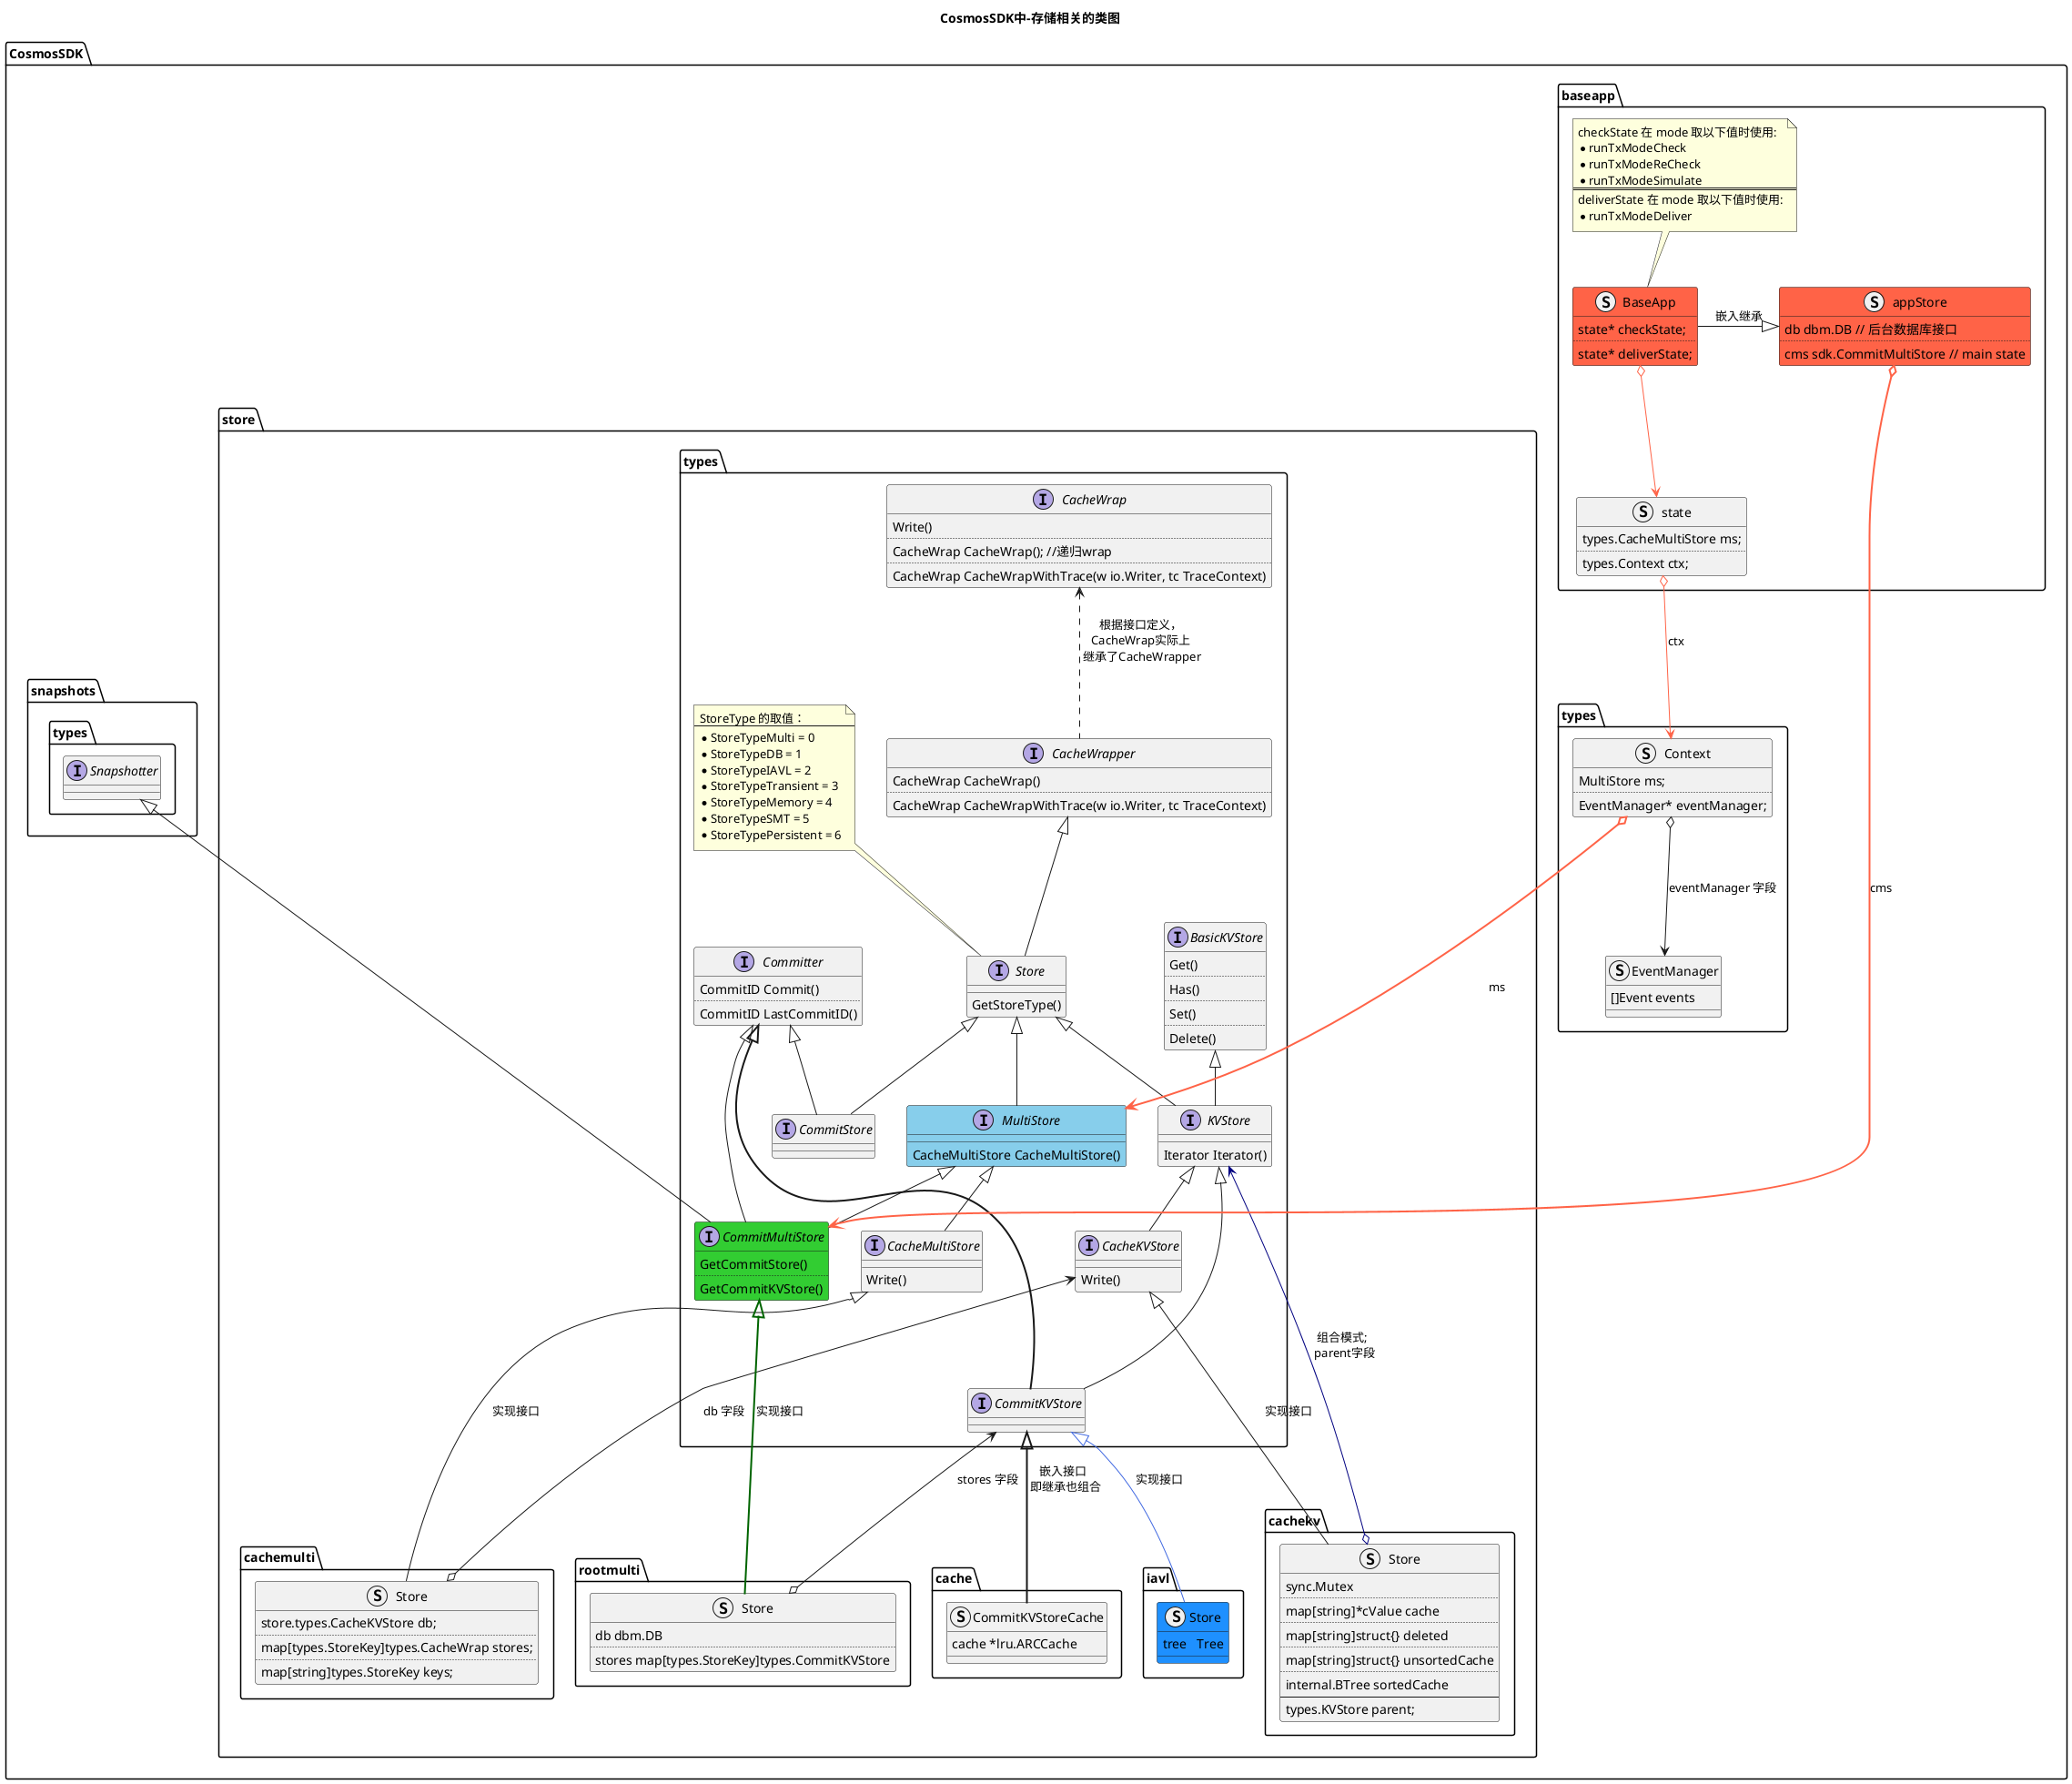 @startuml 1.CosmosSDK中-存储相关的类图
    title
        CosmosSDK中-存储相关的类图
    end title

    namespace CosmosSDK {
        namespace baseapp {
            struct appStore #Tomato {
                db dbm.DB // 后台数据库接口
                ....
                cms sdk.CommitMultiStore // main state
            }
            struct BaseApp #Tomato {
                state* checkState;
                ....
                state* deliverState;
            }
            note top of BaseApp 
                checkState 在 mode 取以下值时使用:
                * runTxModeCheck
                * runTxModeReCheck
                * runTxModeSimulate
                ====
                deliverState 在 mode 取以下值时使用:
                * runTxModeDeliver
            end note 
            appStore <|- BaseApp : 嵌入继承

            struct state {
                types.CacheMultiStore ms;
                ....
                types.Context ctx;
            }

            BaseApp o-[#Tomato]-> state
        } 
        'end baseapp


        namespace types {
            struct Context {
                MultiStore ms;
                ....
                EventManager* eventManager;
            }

            struct EventManager {
                []Event events
            }
            Context o--> EventManager : eventManager 字段
        }
        'end types

        namespace snapshots.types {
            interface Snapshotter
        }

        namespace store {

            namespace types {

                interface CacheWrap {
                    Write()
                    ....
                    CacheWrap CacheWrap(); //递归wrap
                    ....
                    CacheWrap CacheWrapWithTrace(w io.Writer, tc TraceContext)
                }

                interface CacheWrapper {
                    CacheWrap CacheWrap()
                    ....
                    CacheWrap CacheWrapWithTrace(w io.Writer, tc TraceContext)
                }
                CacheWrapper .up.> CacheWrap : 根据接口定义，\n CacheWrap实际上 \n 继承了CacheWrapper


                ' "第一级基础接口"
                note as StoreType 
                    StoreType 的取值：
                    ----
                    * StoreTypeMulti = 0
                    * StoreTypeDB = 1
                    * StoreTypeIAVL = 2
                    * StoreTypeTransient = 3
                    * StoreTypeMemory = 4
                    * StoreTypeSMT = 5
                    * StoreTypePersistent = 6
                end note 
                interface Store {
                    GetStoreType()
                }
                CacheWrapper <|-- Store
                StoreType <-- Store

                interface BasicKVStore {
                    Get()
                    ....
                    Has()
                    ....
                    Set()
                    ....
                    Delete()
                }
                interface Committer {
                    CommitID Commit()
                    ....
                    CommitID LastCommitID()
                }
                ' end 第一级基础接口

                ' 第二级基础接口
                interface MultiStore #SkyBlue {
                    CacheMultiStore CacheMultiStore()
                }
                Store <|-- MultiStore

                interface KVStore {
                    Iterator Iterator()
                }
                Store <|-- KVStore
                BasicKVStore <|-- KVStore

                interface CommitStore
                Committer <|-- CommitStore
                Store <|-- CommitStore
                ' end 第二级基础接口


                interface CacheMultiStore {
                    Write()
                }
                MultiStore <|-- CacheMultiStore



                interface CommitMultiStore #LimeGreen {
                    GetCommitStore()
                    ....
                    GetCommitKVStore()
                }
                MultiStore <|-- CommitMultiStore
                Committer <|--- CommitMultiStore



                interface CacheKVStore {
                    Write()
                }
                KVStore <|-- CacheKVStore

                interface CommitKVStore {
                }
                KVStore <|--- CommitKVStore
                Committer <|---[thickness=2]- CommitKVStore
            }

            namespace cachekv {
                struct Store {
                    sync.Mutex
                    ....
                    map[string]*cValue cache
                    ....
                    map[string]struct{} deleted
                    ....
                    map[string]struct{} unsortedCache
                    ....
                    internal.BTree sortedCache
                    ----
                    types.KVStore parent;
                }

            }
            types.CacheKVStore <|--- cachekv.Store : 实现接口
            cachekv.Store o--[#Navy,thickness=1]--> types.KVStore : 组合模式; \n parent字段

            namespace cachemulti {
                struct Store {
                    store.types.CacheKVStore db;
                    ....
                    map[types.StoreKey]types.CacheWrap stores;
                    ....
                    map[string]types.StoreKey keys;
                }
            }
            types.CacheMultiStore <|--- cachemulti.Store : 实现接口
            cachemulti.Store o---> types.CacheKVStore : db 字段


            namespace rootmulti {
                struct Store {
                    db dbm.DB
                    ....
                    stores map[types.StoreKey]types.CommitKVStore
                }
            }
            types.CommitMultiStore <|-[#DarkGreen,thickness=2]-- rootmulti.Store : 实现接口
            rootmulti.Store o---> types.CommitKVStore : stores 字段

            namespace cache {
                struct CommitKVStoreCache {
                    cache *lru.ARCCache
                }
            }
            types.CommitKVStore <|-- cache.CommitKVStoreCache #line.bold : 嵌入接口 \n 即继承也组合

            namespace iavl {
                struct Store #DodgerBlue {
                    tree   Tree
                }
            }
            types.CommitKVStore <|-- iavl.Store #line:RoyalBlue : 实现接口
        }
        'end store

        snapshots.types.Snapshotter <|---- store.types.CommitMultiStore
        baseapp.state o-[#Tomato]-> types.Context : ctx
        baseapp.appStore o--[#Tomato,thickness=2]-> store.types.CommitMultiStore : cms
        types.Context o--[#Tomato,thickness=2]-> store.types.MultiStore : ms

    }


@enduml


@startuml 2. CosmosSDK中-存储相关的对象图
    title
        CosmosSDK中-存储相关的对象图
        节点初始化完成时的状态
    end title

    database db [
        =leveldb
        ----
    ]

    object BaseApp {
        <color:DarkGreen>//嵌入 appStore 得到的字段</color>
        ....
        db
        ....
        cms
        ....
        interBlockCache sdk.MultiStorePersistentCache
        ====
        deliverState *state
        ....
        checkState *state
        ----
    }

    BaseApp o---> db : db 字段


    namespace Ethermint {
        object EthermintApp {

        }        
    }

    BaseApp <|- EthermintApp


    namespace store {
        namespace rootmulti {
            object "Store" as rootmultiStore {
                =永久存储
                ====
                db dbm.DB
                ....
                stores map[types.StoreKey]types.CommitKVStore
                ....
                interBlockCache types.MultiStorePersistentCache
            }
            BaseApp *--> rootmultiStore : cms 字段
            rootmultiStore o---> db : db 字段
        }
        
        namespace iavl {
            object "Store" as iavlStore{
                tree
                ....
                logger
            }
        }

        namespace cache {
            object CommitKVStoreCacheManager {
                size; //初始值为1000
                ----
                caches    map[string]types.CommitKVStore
            }

            object CommitKVStoreCache {
                CommitKVStore: store
                ....
                cache: cache, // = lru.NewARC(int(size))
            }

            CommitKVStoreCacheManager o--> CommitKVStoreCache : store字段
        }

        note as BaseApp_2_cache_CommitKVStoreCacheManager
            BaseApp.interBlockCache 字段
            app.toml 中 inter-block-cache=true 时
            会创建 CommitKVStoreCacheManager 对象
        end note 
        BaseApp o-- BaseApp_2_cache_CommitKVStoreCacheManager
        BaseApp_2_cache_CommitKVStoreCacheManager --> CommitKVStoreCacheManager 

        CommitKVStoreCache o--> iavlStore : store 字段


        rootmultiStore o--> cache.CommitKVStoreCacheManager : interBlockCache 字段


        note as rootmultiStore_stores_expand
            stores 字段是一个 Map, 它的 value 字段会存放多种类型的对象
            1. CommitKVStoreCache 包装 后的  iavl.Store
            2. transient.Store
            3. mem.Store
        end note 
        rootmultiStore o-- rootmultiStore_stores_expand : stores 字段

        rootmultiStore_stores_expand ---> CommitKVStoreCache 
    }

@enduml

@startuml 3.BaseApp中存储相关对象的初始化流程
    title 
        BaseApp中存储相关对象的初始化流程
    end title

    box Ethermint
        participant "<object>🎁️ \n package server 中 \n StartCmd 函数 \n 返回的 cobra.Command 对象" as StartCmd
        participant "<package>📦️ \n package server" as server

        participant "<struct>🚧 \n package main 中 \n appCreator \n 它的实例在NewRootCmd函数中创建\n 它的实例没有专门存储" as appCreator

        participant "<package>📦️ \n package app" as app
    end box 


    box CosmosSDK
        participant "<package>📦️ \n package server" as cosmosServer

        participant "<package>📦️ \n package baseapp" as baseapp
        participant "<struct>🚧 \n package baseapp \n BaseApp 结构体" as baseapp_BaseApp

        participant "<package>📦️ \n package store" as store
        participant "<package>📦️ \n package store/rootmulti" as rootmulti
        participant "<struct>🚧 \n package store/rootmulti \n Store 结构体" as cms

        participant "<struct>🚧 \n package store/cache \n CommitKVStoreCacheManager 结构体" as CommitKVStoreCacheManager

        participant "<package>📦️ \n package store/iavl" as iavl

        participant "<package>📦️ \n package store/transient" as transient

        participant "<package>📦️ \n package store/mem" as mem

        participant "<package>📦️ \n package store/dbadapter" as dbadapter
    end box 

    autonumber
    autoactivate on

    ->> StartCmd : 辗转来自 main 函数的调用 \
    \n 调用 cobra.Command 对象实现的 RunE 方法

        StartCmd -> server : startInProcess(serverCtx, clientCtx, opts)
            note over server
                opts 对应的结构体是 package server 中的
                ----
                <code>
                type StartOptions struct {
                    AppCreator      types.AppCreator
                    DefaultNodeHome string
                    DBOpener        DBOpener
                }
                </code>
                ----
                其中的 DBOpener 是一个函数指针，指向的函数是
                cosmos-sdk中， package server 中的 GetAppDBBackend 函数
            end note 

            server -> cosmosServer : opts.DBOpener(ctx.Viper, home, server.GetAppDBBackend(ctx.Viper))
                note over cosmosServer #SkyBlue
                    优先读取 app.toml 中的 app-db-backend 字段；
                    如果没有，则读取 config.toml 中的 db-backend 字段；
                    <color:red>注意，config.toml 中有一个 db_backend，但没有 db-backend</color>
                    如果没有，则使用默认值：goleveldb
                end note 
            return : dbm.DB

            note over server #LimeGreen
                略过一些代码
            end note 

            note over server
                opts.AppCreator 是一个函数指针，指向的函数是
                package main 中， appCreator 结构体的 newApp 函数
            end note
            server -> appCreator : opts.AppCreator(ctx.Logger, db, traceWriter, ctx.Viper)
                note over appCreator
                    当前在 appCreator.newApp 函数中
                end note 
                note over appCreator
                    cache = store.NewCommitKVStoreCacheManager()
                    cache 指向 CosmosSDK 的 store.cache.CommitKVStoreCacheManager 结构体
                end note 

                appCreator -> app : app.NewEthermintApp
                    note over appCreator, app 
                        参数 baseAppOptions 是一个闭包函数列表， 
                        包含了很多为 BaseApp 设置参数的闭包函数
                        其中，就有 baseapp.SetInterBlockCache(cache)
                    end note 

                    app -> baseapp : baseapp.NewBaseApp
                        baseapp -> store : store.NewCommitMultiStore(db)
                            store -> rootmulti : rootmulti.NewStore(db,)
                            return : cms
                        return : cms 
                    return :bApp

                    note over app 
                        keys = sdk.NewKVStoreKeys(...keys)
                        ----
                        keys 是一个 map[string]*sdk.KVStoreKey
                        KVStoreKey 内部只有一个字段 name string
                        ....
                        这段代码做的工作实际上是建立了映射：
                        "xxx" => KVStoreKey{"xxx"}
                        ====
                        下面的 tKeys, memKeys 是同样的道理
                    end note

                    note over app
                        app := &EthermintApp{...}
                        ....
                        在 EthermintApp 中，记录了 keys, tKeys, memKeys
                    end note 

                    note over app 
                        初始化 app 中的各个 Keeper
                    end note 

                    note over app
                        初始化 app.mm; module manager
                    end note 

                    note over app
                        通过 module manager 注册路由
                        ----
                        app.mm.RegisterRoutes(...)
                        app.mm.RegisterServices(...)
                    end note 

                    group#DodgerBlue  "存储初始化" 
                        app -> baseapp_BaseApp #LimeGreen : app.MountKVStores(keys)
                            loop "遍历 kyes 的所有 k,v"
                                note over baseapp_BaseApp 
                                    忽略k,
                                    变量 key = v, 
                                    key 是一个 *sdk.KVStoreKey
                                end note
                                baseapp_BaseApp -> baseapp_BaseApp #DeepSkyBlue : app.MountStore(key, storetypes.StoreTypeIAVL)
                                    baseapp_BaseApp -> cms : app.cms.MountStoreWithDB(key, typ, nil)
                                        note over cms
                                            初始化了 Store(app.cms) 中的 
                                            =1. <color:red>storesParams
                                            =2. <color:red>keysByName
                                            两个字段
                                            ----
                                            <code>
                                            rs.storesParams[key] = newStoreParams(key, db, typ, 0)
                                            rs.keysByName[key.Name()] = key
                                            </code>
                                        end note
                                    return
                                return
                            end loop
                        return
                        note over app
                            app.MountTransientStores(tkeys)
                            app.MountMemoryStores(memKeys)
                            和上面的 app.MountKVStores(keys) 流程一致
                        end note 
                    end group

                    group#DodgerBlue #LightBlue "loadLatest 固定为true； 执行 app.LoadLatestVersion()"
                        note over app 
                            app.LoadLatestVersion() 是 baseapp.BaseApp 的方法
                        end note 
                        app -> baseapp_BaseApp #LimeGreen : app.LoadLatestVersion()
                            note over baseapp_BaseApp
                                app.storeLoader 被初始化为 baseapp.DefaultStoreLoader
                            end note
                            baseapp_BaseApp -> baseapp : app.storeLoader(app.cms)
                                note over baseapp
                                    在 baseapp.DefaultStoreLoader 函数中
                                    ----
                                    <code>
                                    func DefaultStoreLoader(ms sdk.CommitMultiStore) error {
                                        return ms.LoadLatestVersion()
                                    }
                                    </code>
                                end note

                                baseapp -> cms : ms.LoadLatestVersion()
                                    note over cms
                                        ver := GetLatestVersion(rs.db)
                                        ----
                                        从leveldb中取出 key="s/latest" 对应的 value
                                        解码后，就是 version 值
                                    end note 
                                    
                                    cms -> cms #LimeGreen : rs.loadVersion(ver, nil)
                                        alt "ver != 0"
                                            cms -> rootmulti : getCommitInfo(rs.db, ver)
                                                note over rootmulti
                                                    以 （"s/%d", version） 为 key 
                                                    从 leveldb 中取出 value
                                                    该 value 解码后，就是 CommitInfo 结构体
                                                end note 
                                            return : cInfo *types.CommitInfo

                                            note over cms
                                                cInfo 中有一个 types.StoreInfo 数组
                                                将它按 storeInfo.Name => storeInfo 拼成一个 map
                                                这个map名为  infos
                                                ----
                                                <code>
                                                infos[storeInfo.Name] = storeInfo
                                                </code>
                                            end note 

                                            note over cms
                                                取出 cms.storesParams 中的所有 key
                                                存放在变量 storesKeys 中
                                                ----
                                                准备一个和 cms.stores 类型一样的空新变量 newStores
                                            end note 
                                            loop "遍历 storesKeys, 元素赋值给 key"
                                                note over cms
                                                    取出 key 对应的 storeParams
                                                    storeParams := rs.storesParams[key]
                                                    ....
                                                    从 infos 中 取出 commitID
                                                    commitID := rs.getCommitID(infos, key.Name())
                                                end note 

                                                cms -> cms #DeepSkyBlue : rs.loadCommitStoreFromParams(key, commitID, storeParams)
                                                    note over cms
                                                        每个 key 对应的数据库，使用 s/k:<param.key.Name()>/ 最为前缀生成的新 数据库
                                                    end note 
                                                    alt "param.typ == types.StoreTypeIAVL"
                                                        note over cms 
                                                            这是 EthermintApp.keys 中的 key 对应的类型
                                                        end note

                                                        alt "params.initialVersion == 0"
                                                            cms -> iavl : iavl.LoadStore(db, rs.logger, key, id, rs.lazyLoading, rs.iavlCacheSize, rs.iavlDisableFastNode)
                                                            return : store
                                                        else "params.initialVersion != 0"
                                                            cms -> iavl : iavl.LoadStoreWithInitialVersion(db, rs.logger, key, id, rs.lazyLoading, params.initialVersion, rs.iavlCacheSize, rs.iavlDisableFastNode)
                                                            return : store
                                                        end alt
                                                        
                                                        cms -> CommitKVStoreCacheManager : rs.interBlockCache.GetStoreCache(key, store)
                                                            note over cms, CommitKVStoreCacheManager
                                                                <color:red>再为 store 裹一层 cache
                                                                ----
                                                                <code>
                                                                cmgr.caches[key.Name()] = NewCommitKVStoreCache(store, cmgr.cacheSize)
                                                                return cmgr.caches[key.Name()]
                                                                </code>
                                                            end note
                                                        return : store
                                                            
                                                    else #LightPink "param.typ == types.StoreTypeTransient"
                                                        note over cms 
                                                            这是 EthermintApp.tKeys 中的 key 对应的类型
                                                        end note
                                                        cms -> transient : transient.NewStore()
                                                        return : store
                                                    else "param.typ == types.StoreTypeMemory"
                                                        note over cms 
                                                            这是 EthermintApp.memKeys 中的 key 对应的类型
                                                        end note
                                                        cms -> mem : mem.NewStore()
                                                        return : store
                                                    else #LightPink "param.typ == types.StoreTypeDB"
                                                        cms -> dbadapter : dbadapter.NewStore(db)
                                                        return : store
                                                        note over cms
                                                            return commitDBStoreAdapter{Store: dbadapter.Store{DB: db}}
                                                        end note 
                                                    end alt
                                                return : store
                                            end loop 
                                        end alt 
                                    return
                                return
                            return
                        return
                    end group

                return : ethermintApp
            return : app
        return

    return


@enduml